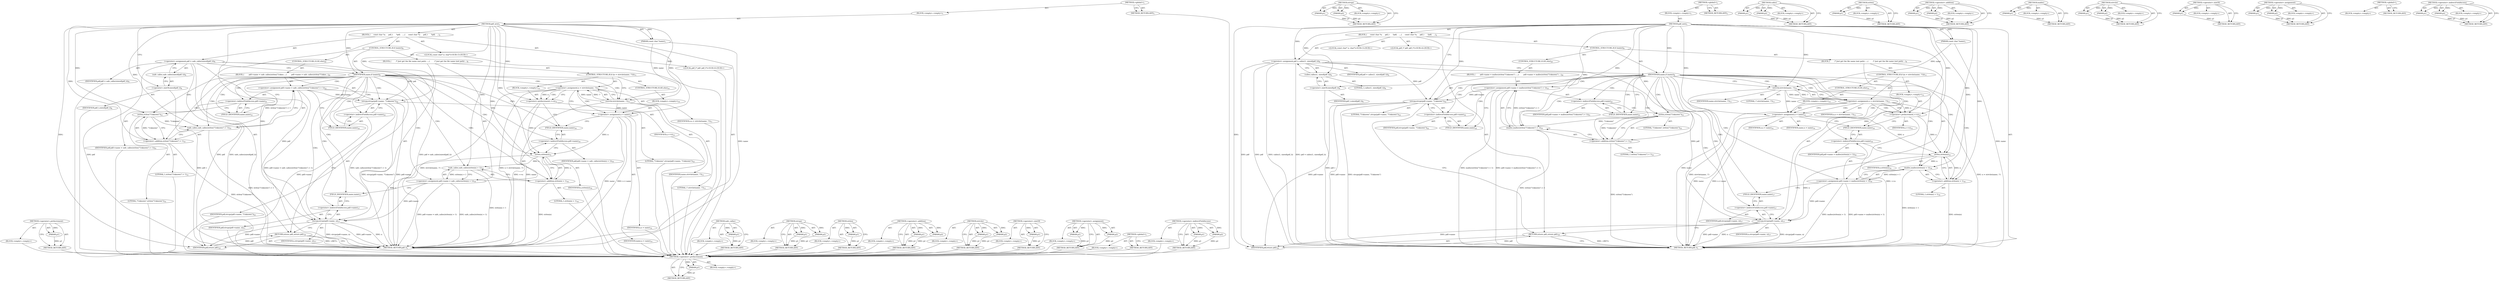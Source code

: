 digraph "&lt;operator&gt;.indirectFieldAccess" {
vulnerable_114 [label=<(METHOD,&lt;operator&gt;.preIncrement)>];
vulnerable_115 [label=<(PARAM,p1)>];
vulnerable_116 [label=<(BLOCK,&lt;empty&gt;,&lt;empty&gt;)>];
vulnerable_117 [label=<(METHOD_RETURN,ANY)>];
vulnerable_136 [label=<(METHOD,strcpy)>];
vulnerable_137 [label=<(PARAM,p1)>];
vulnerable_138 [label=<(PARAM,p2)>];
vulnerable_139 [label=<(BLOCK,&lt;empty&gt;,&lt;empty&gt;)>];
vulnerable_140 [label=<(METHOD_RETURN,ANY)>];
vulnerable_6 [label=<(METHOD,&lt;global&gt;)<SUB>1</SUB>>];
vulnerable_7 [label=<(BLOCK,&lt;empty&gt;,&lt;empty&gt;)<SUB>1</SUB>>];
vulnerable_8 [label=<(METHOD,pdf_new)<SUB>1</SUB>>];
vulnerable_9 [label=<(PARAM,const char *name)<SUB>1</SUB>>];
vulnerable_10 [label=<(BLOCK,{
     const char *n;
     pdf_t      *pdf;
   ...,{
     const char *n;
     pdf_t      *pdf;
   ...)<SUB>2</SUB>>];
vulnerable_11 [label="<(LOCAL,const char* n: char*)<SUB>3</SUB>>"];
vulnerable_12 [label="<(LOCAL,pdf_t* pdf: pdf_t*)<SUB>4</SUB>>"];
vulnerable_13 [label=<(&lt;operator&gt;.assignment,pdf = calloc(1, sizeof(pdf_t)))<SUB>6</SUB>>];
vulnerable_14 [label=<(IDENTIFIER,pdf,pdf = calloc(1, sizeof(pdf_t)))<SUB>6</SUB>>];
vulnerable_15 [label=<(calloc,calloc(1, sizeof(pdf_t)))<SUB>6</SUB>>];
vulnerable_16 [label=<(LITERAL,1,calloc(1, sizeof(pdf_t)))<SUB>6</SUB>>];
vulnerable_17 [label=<(&lt;operator&gt;.sizeOf,sizeof(pdf_t))<SUB>6</SUB>>];
vulnerable_18 [label=<(IDENTIFIER,pdf_t,sizeof(pdf_t))<SUB>6</SUB>>];
vulnerable_19 [label=<(CONTROL_STRUCTURE,IF,if (name))<SUB>8</SUB>>];
vulnerable_20 [label=<(IDENTIFIER,name,if (name))<SUB>8</SUB>>];
vulnerable_21 [label=<(BLOCK,{
        /* Just get the file name (not path) ...,{
        /* Just get the file name (not path) ...)<SUB>9</SUB>>];
vulnerable_22 [label=<(CONTROL_STRUCTURE,IF,if ((n = strrchr(name, '/'))))<SUB>11</SUB>>];
vulnerable_23 [label=<(&lt;operator&gt;.assignment,n = strrchr(name, '/'))<SUB>11</SUB>>];
vulnerable_24 [label=<(IDENTIFIER,n,n = strrchr(name, '/'))<SUB>11</SUB>>];
vulnerable_25 [label=<(strrchr,strrchr(name, '/'))<SUB>11</SUB>>];
vulnerable_26 [label=<(IDENTIFIER,name,strrchr(name, '/'))<SUB>11</SUB>>];
vulnerable_27 [label=<(LITERAL,'/',strrchr(name, '/'))<SUB>11</SUB>>];
vulnerable_28 [label=<(BLOCK,&lt;empty&gt;,&lt;empty&gt;)<SUB>12</SUB>>];
vulnerable_29 [label=<(&lt;operator&gt;.preIncrement,++n)<SUB>12</SUB>>];
vulnerable_30 [label=<(IDENTIFIER,n,++n)<SUB>12</SUB>>];
vulnerable_31 [label=<(CONTROL_STRUCTURE,ELSE,else)<SUB>14</SUB>>];
vulnerable_32 [label=<(BLOCK,&lt;empty&gt;,&lt;empty&gt;)<SUB>14</SUB>>];
vulnerable_33 [label=<(&lt;operator&gt;.assignment,n = name)<SUB>14</SUB>>];
vulnerable_34 [label=<(IDENTIFIER,n,n = name)<SUB>14</SUB>>];
vulnerable_35 [label=<(IDENTIFIER,name,n = name)<SUB>14</SUB>>];
vulnerable_36 [label=<(&lt;operator&gt;.assignment,pdf-&gt;name = malloc(strlen(n) + 1))<SUB>16</SUB>>];
vulnerable_37 [label=<(&lt;operator&gt;.indirectFieldAccess,pdf-&gt;name)<SUB>16</SUB>>];
vulnerable_38 [label=<(IDENTIFIER,pdf,pdf-&gt;name = malloc(strlen(n) + 1))<SUB>16</SUB>>];
vulnerable_39 [label=<(FIELD_IDENTIFIER,name,name)<SUB>16</SUB>>];
vulnerable_40 [label=<(malloc,malloc(strlen(n) + 1))<SUB>16</SUB>>];
vulnerable_41 [label=<(&lt;operator&gt;.addition,strlen(n) + 1)<SUB>16</SUB>>];
vulnerable_42 [label=<(strlen,strlen(n))<SUB>16</SUB>>];
vulnerable_43 [label=<(IDENTIFIER,n,strlen(n))<SUB>16</SUB>>];
vulnerable_44 [label=<(LITERAL,1,strlen(n) + 1)<SUB>16</SUB>>];
vulnerable_45 [label=<(strcpy,strcpy(pdf-&gt;name, n))<SUB>17</SUB>>];
vulnerable_46 [label=<(&lt;operator&gt;.indirectFieldAccess,pdf-&gt;name)<SUB>17</SUB>>];
vulnerable_47 [label=<(IDENTIFIER,pdf,strcpy(pdf-&gt;name, n))<SUB>17</SUB>>];
vulnerable_48 [label=<(FIELD_IDENTIFIER,name,name)<SUB>17</SUB>>];
vulnerable_49 [label=<(IDENTIFIER,n,strcpy(pdf-&gt;name, n))<SUB>17</SUB>>];
vulnerable_50 [label=<(CONTROL_STRUCTURE,ELSE,else)<SUB>20</SUB>>];
vulnerable_51 [label=<(BLOCK,{
        pdf-&gt;name = malloc(strlen(&quot;Unknown&quot;) ...,{
        pdf-&gt;name = malloc(strlen(&quot;Unknown&quot;) ...)<SUB>20</SUB>>];
vulnerable_52 [label=<(&lt;operator&gt;.assignment,pdf-&gt;name = malloc(strlen(&quot;Unknown&quot;) + 1))<SUB>21</SUB>>];
vulnerable_53 [label=<(&lt;operator&gt;.indirectFieldAccess,pdf-&gt;name)<SUB>21</SUB>>];
vulnerable_54 [label=<(IDENTIFIER,pdf,pdf-&gt;name = malloc(strlen(&quot;Unknown&quot;) + 1))<SUB>21</SUB>>];
vulnerable_55 [label=<(FIELD_IDENTIFIER,name,name)<SUB>21</SUB>>];
vulnerable_56 [label=<(malloc,malloc(strlen(&quot;Unknown&quot;) + 1))<SUB>21</SUB>>];
vulnerable_57 [label=<(&lt;operator&gt;.addition,strlen(&quot;Unknown&quot;) + 1)<SUB>21</SUB>>];
vulnerable_58 [label=<(strlen,strlen(&quot;Unknown&quot;))<SUB>21</SUB>>];
vulnerable_59 [label=<(LITERAL,&quot;Unknown&quot;,strlen(&quot;Unknown&quot;))<SUB>21</SUB>>];
vulnerable_60 [label=<(LITERAL,1,strlen(&quot;Unknown&quot;) + 1)<SUB>21</SUB>>];
vulnerable_61 [label=<(strcpy,strcpy(pdf-&gt;name, &quot;Unknown&quot;))<SUB>22</SUB>>];
vulnerable_62 [label=<(&lt;operator&gt;.indirectFieldAccess,pdf-&gt;name)<SUB>22</SUB>>];
vulnerable_63 [label=<(IDENTIFIER,pdf,strcpy(pdf-&gt;name, &quot;Unknown&quot;))<SUB>22</SUB>>];
vulnerable_64 [label=<(FIELD_IDENTIFIER,name,name)<SUB>22</SUB>>];
vulnerable_65 [label=<(LITERAL,&quot;Unknown&quot;,strcpy(pdf-&gt;name, &quot;Unknown&quot;))<SUB>22</SUB>>];
vulnerable_66 [label=<(RETURN,return pdf;,return pdf;)<SUB>25</SUB>>];
vulnerable_67 [label=<(IDENTIFIER,pdf,return pdf;)<SUB>25</SUB>>];
vulnerable_68 [label=<(METHOD_RETURN,pdf_t)<SUB>1</SUB>>];
vulnerable_70 [label=<(METHOD_RETURN,ANY)<SUB>1</SUB>>];
vulnerable_100 [label=<(METHOD,calloc)>];
vulnerable_101 [label=<(PARAM,p1)>];
vulnerable_102 [label=<(PARAM,p2)>];
vulnerable_103 [label=<(BLOCK,&lt;empty&gt;,&lt;empty&gt;)>];
vulnerable_104 [label=<(METHOD_RETURN,ANY)>];
vulnerable_132 [label=<(METHOD,strlen)>];
vulnerable_133 [label=<(PARAM,p1)>];
vulnerable_134 [label=<(BLOCK,&lt;empty&gt;,&lt;empty&gt;)>];
vulnerable_135 [label=<(METHOD_RETURN,ANY)>];
vulnerable_127 [label=<(METHOD,&lt;operator&gt;.addition)>];
vulnerable_128 [label=<(PARAM,p1)>];
vulnerable_129 [label=<(PARAM,p2)>];
vulnerable_130 [label=<(BLOCK,&lt;empty&gt;,&lt;empty&gt;)>];
vulnerable_131 [label=<(METHOD_RETURN,ANY)>];
vulnerable_123 [label=<(METHOD,malloc)>];
vulnerable_124 [label=<(PARAM,p1)>];
vulnerable_125 [label=<(BLOCK,&lt;empty&gt;,&lt;empty&gt;)>];
vulnerable_126 [label=<(METHOD_RETURN,ANY)>];
vulnerable_109 [label=<(METHOD,strrchr)>];
vulnerable_110 [label=<(PARAM,p1)>];
vulnerable_111 [label=<(PARAM,p2)>];
vulnerable_112 [label=<(BLOCK,&lt;empty&gt;,&lt;empty&gt;)>];
vulnerable_113 [label=<(METHOD_RETURN,ANY)>];
vulnerable_105 [label=<(METHOD,&lt;operator&gt;.sizeOf)>];
vulnerable_106 [label=<(PARAM,p1)>];
vulnerable_107 [label=<(BLOCK,&lt;empty&gt;,&lt;empty&gt;)>];
vulnerable_108 [label=<(METHOD_RETURN,ANY)>];
vulnerable_95 [label=<(METHOD,&lt;operator&gt;.assignment)>];
vulnerable_96 [label=<(PARAM,p1)>];
vulnerable_97 [label=<(PARAM,p2)>];
vulnerable_98 [label=<(BLOCK,&lt;empty&gt;,&lt;empty&gt;)>];
vulnerable_99 [label=<(METHOD_RETURN,ANY)>];
vulnerable_89 [label=<(METHOD,&lt;global&gt;)<SUB>1</SUB>>];
vulnerable_90 [label=<(BLOCK,&lt;empty&gt;,&lt;empty&gt;)>];
vulnerable_91 [label=<(METHOD_RETURN,ANY)>];
vulnerable_118 [label=<(METHOD,&lt;operator&gt;.indirectFieldAccess)>];
vulnerable_119 [label=<(PARAM,p1)>];
vulnerable_120 [label=<(PARAM,p2)>];
vulnerable_121 [label=<(BLOCK,&lt;empty&gt;,&lt;empty&gt;)>];
vulnerable_122 [label=<(METHOD_RETURN,ANY)>];
fixed_112 [label=<(METHOD,&lt;operator&gt;.preIncrement)>];
fixed_113 [label=<(PARAM,p1)>];
fixed_114 [label=<(BLOCK,&lt;empty&gt;,&lt;empty&gt;)>];
fixed_115 [label=<(METHOD_RETURN,ANY)>];
fixed_6 [label=<(METHOD,&lt;global&gt;)<SUB>1</SUB>>];
fixed_7 [label=<(BLOCK,&lt;empty&gt;,&lt;empty&gt;)<SUB>1</SUB>>];
fixed_8 [label=<(METHOD,pdf_new)<SUB>1</SUB>>];
fixed_9 [label=<(PARAM,const char *name)<SUB>1</SUB>>];
fixed_10 [label=<(BLOCK,{
     const char *n;
     pdf_t      *pdf;
   ...,{
     const char *n;
     pdf_t      *pdf;
   ...)<SUB>2</SUB>>];
fixed_11 [label="<(LOCAL,const char* n: char*)<SUB>3</SUB>>"];
fixed_12 [label="<(LOCAL,pdf_t* pdf: pdf_t*)<SUB>4</SUB>>"];
fixed_13 [label=<(&lt;operator&gt;.assignment,pdf = safe_calloc(sizeof(pdf_t)))<SUB>6</SUB>>];
fixed_14 [label=<(IDENTIFIER,pdf,pdf = safe_calloc(sizeof(pdf_t)))<SUB>6</SUB>>];
fixed_15 [label=<(safe_calloc,safe_calloc(sizeof(pdf_t)))<SUB>6</SUB>>];
fixed_16 [label=<(&lt;operator&gt;.sizeOf,sizeof(pdf_t))<SUB>6</SUB>>];
fixed_17 [label=<(IDENTIFIER,pdf_t,sizeof(pdf_t))<SUB>6</SUB>>];
fixed_18 [label=<(CONTROL_STRUCTURE,IF,if (name))<SUB>8</SUB>>];
fixed_19 [label=<(IDENTIFIER,name,if (name))<SUB>8</SUB>>];
fixed_20 [label=<(BLOCK,{
        /* Just get the file name (not path) ...,{
        /* Just get the file name (not path) ...)<SUB>9</SUB>>];
fixed_21 [label=<(CONTROL_STRUCTURE,IF,if ((n = strrchr(name, '/'))))<SUB>11</SUB>>];
fixed_22 [label=<(&lt;operator&gt;.assignment,n = strrchr(name, '/'))<SUB>11</SUB>>];
fixed_23 [label=<(IDENTIFIER,n,n = strrchr(name, '/'))<SUB>11</SUB>>];
fixed_24 [label=<(strrchr,strrchr(name, '/'))<SUB>11</SUB>>];
fixed_25 [label=<(IDENTIFIER,name,strrchr(name, '/'))<SUB>11</SUB>>];
fixed_26 [label=<(LITERAL,'/',strrchr(name, '/'))<SUB>11</SUB>>];
fixed_27 [label=<(BLOCK,&lt;empty&gt;,&lt;empty&gt;)<SUB>12</SUB>>];
fixed_28 [label=<(&lt;operator&gt;.preIncrement,++n)<SUB>12</SUB>>];
fixed_29 [label=<(IDENTIFIER,n,++n)<SUB>12</SUB>>];
fixed_30 [label=<(CONTROL_STRUCTURE,ELSE,else)<SUB>14</SUB>>];
fixed_31 [label=<(BLOCK,&lt;empty&gt;,&lt;empty&gt;)<SUB>14</SUB>>];
fixed_32 [label=<(&lt;operator&gt;.assignment,n = name)<SUB>14</SUB>>];
fixed_33 [label=<(IDENTIFIER,n,n = name)<SUB>14</SUB>>];
fixed_34 [label=<(IDENTIFIER,name,n = name)<SUB>14</SUB>>];
fixed_35 [label=<(&lt;operator&gt;.assignment,pdf-&gt;name = safe_calloc(strlen(n) + 1))<SUB>16</SUB>>];
fixed_36 [label=<(&lt;operator&gt;.indirectFieldAccess,pdf-&gt;name)<SUB>16</SUB>>];
fixed_37 [label=<(IDENTIFIER,pdf,pdf-&gt;name = safe_calloc(strlen(n) + 1))<SUB>16</SUB>>];
fixed_38 [label=<(FIELD_IDENTIFIER,name,name)<SUB>16</SUB>>];
fixed_39 [label=<(safe_calloc,safe_calloc(strlen(n) + 1))<SUB>16</SUB>>];
fixed_40 [label=<(&lt;operator&gt;.addition,strlen(n) + 1)<SUB>16</SUB>>];
fixed_41 [label=<(strlen,strlen(n))<SUB>16</SUB>>];
fixed_42 [label=<(IDENTIFIER,n,strlen(n))<SUB>16</SUB>>];
fixed_43 [label=<(LITERAL,1,strlen(n) + 1)<SUB>16</SUB>>];
fixed_44 [label=<(strcpy,strcpy(pdf-&gt;name, n))<SUB>17</SUB>>];
fixed_45 [label=<(&lt;operator&gt;.indirectFieldAccess,pdf-&gt;name)<SUB>17</SUB>>];
fixed_46 [label=<(IDENTIFIER,pdf,strcpy(pdf-&gt;name, n))<SUB>17</SUB>>];
fixed_47 [label=<(FIELD_IDENTIFIER,name,name)<SUB>17</SUB>>];
fixed_48 [label=<(IDENTIFIER,n,strcpy(pdf-&gt;name, n))<SUB>17</SUB>>];
fixed_49 [label=<(CONTROL_STRUCTURE,ELSE,else)<SUB>20</SUB>>];
fixed_50 [label=<(BLOCK,{
        pdf-&gt;name = safe_calloc(strlen(&quot;Unkno...,{
        pdf-&gt;name = safe_calloc(strlen(&quot;Unkno...)<SUB>20</SUB>>];
fixed_51 [label=<(&lt;operator&gt;.assignment,pdf-&gt;name = safe_calloc(strlen(&quot;Unknown&quot;) + 1))<SUB>21</SUB>>];
fixed_52 [label=<(&lt;operator&gt;.indirectFieldAccess,pdf-&gt;name)<SUB>21</SUB>>];
fixed_53 [label=<(IDENTIFIER,pdf,pdf-&gt;name = safe_calloc(strlen(&quot;Unknown&quot;) + 1))<SUB>21</SUB>>];
fixed_54 [label=<(FIELD_IDENTIFIER,name,name)<SUB>21</SUB>>];
fixed_55 [label=<(safe_calloc,safe_calloc(strlen(&quot;Unknown&quot;) + 1))<SUB>21</SUB>>];
fixed_56 [label=<(&lt;operator&gt;.addition,strlen(&quot;Unknown&quot;) + 1)<SUB>21</SUB>>];
fixed_57 [label=<(strlen,strlen(&quot;Unknown&quot;))<SUB>21</SUB>>];
fixed_58 [label=<(LITERAL,&quot;Unknown&quot;,strlen(&quot;Unknown&quot;))<SUB>21</SUB>>];
fixed_59 [label=<(LITERAL,1,strlen(&quot;Unknown&quot;) + 1)<SUB>21</SUB>>];
fixed_60 [label=<(strcpy,strcpy(pdf-&gt;name, &quot;Unknown&quot;))<SUB>22</SUB>>];
fixed_61 [label=<(&lt;operator&gt;.indirectFieldAccess,pdf-&gt;name)<SUB>22</SUB>>];
fixed_62 [label=<(IDENTIFIER,pdf,strcpy(pdf-&gt;name, &quot;Unknown&quot;))<SUB>22</SUB>>];
fixed_63 [label=<(FIELD_IDENTIFIER,name,name)<SUB>22</SUB>>];
fixed_64 [label=<(LITERAL,&quot;Unknown&quot;,strcpy(pdf-&gt;name, &quot;Unknown&quot;))<SUB>22</SUB>>];
fixed_65 [label=<(RETURN,return pdf;,return pdf;)<SUB>25</SUB>>];
fixed_66 [label=<(IDENTIFIER,pdf,return pdf;)<SUB>25</SUB>>];
fixed_67 [label=<(METHOD_RETURN,pdf_t)<SUB>1</SUB>>];
fixed_69 [label=<(METHOD_RETURN,ANY)<SUB>1</SUB>>];
fixed_99 [label=<(METHOD,safe_calloc)>];
fixed_100 [label=<(PARAM,p1)>];
fixed_101 [label=<(BLOCK,&lt;empty&gt;,&lt;empty&gt;)>];
fixed_102 [label=<(METHOD_RETURN,ANY)>];
fixed_130 [label=<(METHOD,strcpy)>];
fixed_131 [label=<(PARAM,p1)>];
fixed_132 [label=<(PARAM,p2)>];
fixed_133 [label=<(BLOCK,&lt;empty&gt;,&lt;empty&gt;)>];
fixed_134 [label=<(METHOD_RETURN,ANY)>];
fixed_126 [label=<(METHOD,strlen)>];
fixed_127 [label=<(PARAM,p1)>];
fixed_128 [label=<(BLOCK,&lt;empty&gt;,&lt;empty&gt;)>];
fixed_129 [label=<(METHOD_RETURN,ANY)>];
fixed_121 [label=<(METHOD,&lt;operator&gt;.addition)>];
fixed_122 [label=<(PARAM,p1)>];
fixed_123 [label=<(PARAM,p2)>];
fixed_124 [label=<(BLOCK,&lt;empty&gt;,&lt;empty&gt;)>];
fixed_125 [label=<(METHOD_RETURN,ANY)>];
fixed_107 [label=<(METHOD,strrchr)>];
fixed_108 [label=<(PARAM,p1)>];
fixed_109 [label=<(PARAM,p2)>];
fixed_110 [label=<(BLOCK,&lt;empty&gt;,&lt;empty&gt;)>];
fixed_111 [label=<(METHOD_RETURN,ANY)>];
fixed_103 [label=<(METHOD,&lt;operator&gt;.sizeOf)>];
fixed_104 [label=<(PARAM,p1)>];
fixed_105 [label=<(BLOCK,&lt;empty&gt;,&lt;empty&gt;)>];
fixed_106 [label=<(METHOD_RETURN,ANY)>];
fixed_94 [label=<(METHOD,&lt;operator&gt;.assignment)>];
fixed_95 [label=<(PARAM,p1)>];
fixed_96 [label=<(PARAM,p2)>];
fixed_97 [label=<(BLOCK,&lt;empty&gt;,&lt;empty&gt;)>];
fixed_98 [label=<(METHOD_RETURN,ANY)>];
fixed_88 [label=<(METHOD,&lt;global&gt;)<SUB>1</SUB>>];
fixed_89 [label=<(BLOCK,&lt;empty&gt;,&lt;empty&gt;)>];
fixed_90 [label=<(METHOD_RETURN,ANY)>];
fixed_116 [label=<(METHOD,&lt;operator&gt;.indirectFieldAccess)>];
fixed_117 [label=<(PARAM,p1)>];
fixed_118 [label=<(PARAM,p2)>];
fixed_119 [label=<(BLOCK,&lt;empty&gt;,&lt;empty&gt;)>];
fixed_120 [label=<(METHOD_RETURN,ANY)>];
vulnerable_114 -> vulnerable_115  [key=0, label="AST: "];
vulnerable_114 -> vulnerable_115  [key=1, label="DDG: "];
vulnerable_114 -> vulnerable_116  [key=0, label="AST: "];
vulnerable_114 -> vulnerable_117  [key=0, label="AST: "];
vulnerable_114 -> vulnerable_117  [key=1, label="CFG: "];
vulnerable_115 -> vulnerable_117  [key=0, label="DDG: p1"];
vulnerable_136 -> vulnerable_137  [key=0, label="AST: "];
vulnerable_136 -> vulnerable_137  [key=1, label="DDG: "];
vulnerable_136 -> vulnerable_139  [key=0, label="AST: "];
vulnerable_136 -> vulnerable_138  [key=0, label="AST: "];
vulnerable_136 -> vulnerable_138  [key=1, label="DDG: "];
vulnerable_136 -> vulnerable_140  [key=0, label="AST: "];
vulnerable_136 -> vulnerable_140  [key=1, label="CFG: "];
vulnerable_137 -> vulnerable_140  [key=0, label="DDG: p1"];
vulnerable_138 -> vulnerable_140  [key=0, label="DDG: p2"];
vulnerable_6 -> vulnerable_7  [key=0, label="AST: "];
vulnerable_6 -> vulnerable_70  [key=0, label="AST: "];
vulnerable_6 -> vulnerable_70  [key=1, label="CFG: "];
vulnerable_7 -> vulnerable_8  [key=0, label="AST: "];
vulnerable_8 -> vulnerable_9  [key=0, label="AST: "];
vulnerable_8 -> vulnerable_9  [key=1, label="DDG: "];
vulnerable_8 -> vulnerable_10  [key=0, label="AST: "];
vulnerable_8 -> vulnerable_68  [key=0, label="AST: "];
vulnerable_8 -> vulnerable_17  [key=0, label="CFG: "];
vulnerable_8 -> vulnerable_13  [key=0, label="DDG: "];
vulnerable_8 -> vulnerable_20  [key=0, label="DDG: "];
vulnerable_8 -> vulnerable_67  [key=0, label="DDG: "];
vulnerable_8 -> vulnerable_15  [key=0, label="DDG: "];
vulnerable_8 -> vulnerable_45  [key=0, label="DDG: "];
vulnerable_8 -> vulnerable_40  [key=0, label="DDG: "];
vulnerable_8 -> vulnerable_61  [key=0, label="DDG: "];
vulnerable_8 -> vulnerable_25  [key=0, label="DDG: "];
vulnerable_8 -> vulnerable_29  [key=0, label="DDG: "];
vulnerable_8 -> vulnerable_33  [key=0, label="DDG: "];
vulnerable_8 -> vulnerable_41  [key=0, label="DDG: "];
vulnerable_8 -> vulnerable_56  [key=0, label="DDG: "];
vulnerable_8 -> vulnerable_42  [key=0, label="DDG: "];
vulnerable_8 -> vulnerable_57  [key=0, label="DDG: "];
vulnerable_8 -> vulnerable_58  [key=0, label="DDG: "];
vulnerable_9 -> vulnerable_68  [key=0, label="DDG: name"];
vulnerable_9 -> vulnerable_25  [key=0, label="DDG: name"];
vulnerable_10 -> vulnerable_11  [key=0, label="AST: "];
vulnerable_10 -> vulnerable_12  [key=0, label="AST: "];
vulnerable_10 -> vulnerable_13  [key=0, label="AST: "];
vulnerable_10 -> vulnerable_19  [key=0, label="AST: "];
vulnerable_10 -> vulnerable_66  [key=0, label="AST: "];
vulnerable_13 -> vulnerable_14  [key=0, label="AST: "];
vulnerable_13 -> vulnerable_15  [key=0, label="AST: "];
vulnerable_13 -> vulnerable_20  [key=0, label="CFG: "];
vulnerable_13 -> vulnerable_68  [key=0, label="DDG: pdf"];
vulnerable_13 -> vulnerable_68  [key=1, label="DDG: calloc(1, sizeof(pdf_t))"];
vulnerable_13 -> vulnerable_68  [key=2, label="DDG: pdf = calloc(1, sizeof(pdf_t))"];
vulnerable_13 -> vulnerable_67  [key=0, label="DDG: pdf"];
vulnerable_13 -> vulnerable_45  [key=0, label="DDG: pdf"];
vulnerable_13 -> vulnerable_61  [key=0, label="DDG: pdf"];
vulnerable_15 -> vulnerable_16  [key=0, label="AST: "];
vulnerable_15 -> vulnerable_17  [key=0, label="AST: "];
vulnerable_15 -> vulnerable_13  [key=0, label="CFG: "];
vulnerable_17 -> vulnerable_18  [key=0, label="AST: "];
vulnerable_17 -> vulnerable_15  [key=0, label="CFG: "];
vulnerable_17 -> vulnerable_68  [key=0, label="DDG: pdf_t"];
vulnerable_19 -> vulnerable_20  [key=0, label="AST: "];
vulnerable_19 -> vulnerable_21  [key=0, label="AST: "];
vulnerable_19 -> vulnerable_50  [key=0, label="AST: "];
vulnerable_20 -> vulnerable_25  [key=0, label="CFG: "];
vulnerable_20 -> vulnerable_25  [key=1, label="CDG: "];
vulnerable_20 -> vulnerable_55  [key=0, label="CFG: "];
vulnerable_20 -> vulnerable_55  [key=1, label="CDG: "];
vulnerable_20 -> vulnerable_48  [key=0, label="CDG: "];
vulnerable_20 -> vulnerable_58  [key=0, label="CDG: "];
vulnerable_20 -> vulnerable_61  [key=0, label="CDG: "];
vulnerable_20 -> vulnerable_64  [key=0, label="CDG: "];
vulnerable_20 -> vulnerable_42  [key=0, label="CDG: "];
vulnerable_20 -> vulnerable_23  [key=0, label="CDG: "];
vulnerable_20 -> vulnerable_57  [key=0, label="CDG: "];
vulnerable_20 -> vulnerable_36  [key=0, label="CDG: "];
vulnerable_20 -> vulnerable_52  [key=0, label="CDG: "];
vulnerable_20 -> vulnerable_37  [key=0, label="CDG: "];
vulnerable_20 -> vulnerable_46  [key=0, label="CDG: "];
vulnerable_20 -> vulnerable_53  [key=0, label="CDG: "];
vulnerable_20 -> vulnerable_56  [key=0, label="CDG: "];
vulnerable_20 -> vulnerable_41  [key=0, label="CDG: "];
vulnerable_20 -> vulnerable_45  [key=0, label="CDG: "];
vulnerable_20 -> vulnerable_40  [key=0, label="CDG: "];
vulnerable_20 -> vulnerable_62  [key=0, label="CDG: "];
vulnerable_20 -> vulnerable_39  [key=0, label="CDG: "];
vulnerable_21 -> vulnerable_22  [key=0, label="AST: "];
vulnerable_21 -> vulnerable_36  [key=0, label="AST: "];
vulnerable_21 -> vulnerable_45  [key=0, label="AST: "];
vulnerable_22 -> vulnerable_23  [key=0, label="AST: "];
vulnerable_22 -> vulnerable_28  [key=0, label="AST: "];
vulnerable_22 -> vulnerable_31  [key=0, label="AST: "];
vulnerable_23 -> vulnerable_24  [key=0, label="AST: "];
vulnerable_23 -> vulnerable_25  [key=0, label="AST: "];
vulnerable_23 -> vulnerable_29  [key=0, label="CFG: "];
vulnerable_23 -> vulnerable_29  [key=1, label="DDG: n"];
vulnerable_23 -> vulnerable_29  [key=2, label="CDG: "];
vulnerable_23 -> vulnerable_33  [key=0, label="CFG: "];
vulnerable_23 -> vulnerable_33  [key=1, label="CDG: "];
vulnerable_23 -> vulnerable_68  [key=0, label="DDG: strrchr(name, '/')"];
vulnerable_23 -> vulnerable_68  [key=1, label="DDG: n = strrchr(name, '/')"];
vulnerable_25 -> vulnerable_26  [key=0, label="AST: "];
vulnerable_25 -> vulnerable_27  [key=0, label="AST: "];
vulnerable_25 -> vulnerable_23  [key=0, label="CFG: "];
vulnerable_25 -> vulnerable_23  [key=1, label="DDG: name"];
vulnerable_25 -> vulnerable_23  [key=2, label="DDG: '/'"];
vulnerable_25 -> vulnerable_68  [key=0, label="DDG: name"];
vulnerable_25 -> vulnerable_33  [key=0, label="DDG: name"];
vulnerable_28 -> vulnerable_29  [key=0, label="AST: "];
vulnerable_29 -> vulnerable_30  [key=0, label="AST: "];
vulnerable_29 -> vulnerable_39  [key=0, label="CFG: "];
vulnerable_29 -> vulnerable_68  [key=0, label="DDG: ++n"];
vulnerable_29 -> vulnerable_42  [key=0, label="DDG: n"];
vulnerable_31 -> vulnerable_32  [key=0, label="AST: "];
vulnerable_32 -> vulnerable_33  [key=0, label="AST: "];
vulnerable_33 -> vulnerable_34  [key=0, label="AST: "];
vulnerable_33 -> vulnerable_35  [key=0, label="AST: "];
vulnerable_33 -> vulnerable_39  [key=0, label="CFG: "];
vulnerable_33 -> vulnerable_68  [key=0, label="DDG: name"];
vulnerable_33 -> vulnerable_68  [key=1, label="DDG: n = name"];
vulnerable_33 -> vulnerable_42  [key=0, label="DDG: n"];
vulnerable_36 -> vulnerable_37  [key=0, label="AST: "];
vulnerable_36 -> vulnerable_40  [key=0, label="AST: "];
vulnerable_36 -> vulnerable_48  [key=0, label="CFG: "];
vulnerable_36 -> vulnerable_68  [key=0, label="DDG: malloc(strlen(n) + 1)"];
vulnerable_36 -> vulnerable_68  [key=1, label="DDG: pdf-&gt;name = malloc(strlen(n) + 1)"];
vulnerable_36 -> vulnerable_45  [key=0, label="DDG: pdf-&gt;name"];
vulnerable_37 -> vulnerable_38  [key=0, label="AST: "];
vulnerable_37 -> vulnerable_39  [key=0, label="AST: "];
vulnerable_37 -> vulnerable_42  [key=0, label="CFG: "];
vulnerable_39 -> vulnerable_37  [key=0, label="CFG: "];
vulnerable_40 -> vulnerable_41  [key=0, label="AST: "];
vulnerable_40 -> vulnerable_36  [key=0, label="CFG: "];
vulnerable_40 -> vulnerable_36  [key=1, label="DDG: strlen(n) + 1"];
vulnerable_40 -> vulnerable_68  [key=0, label="DDG: strlen(n) + 1"];
vulnerable_41 -> vulnerable_42  [key=0, label="AST: "];
vulnerable_41 -> vulnerable_44  [key=0, label="AST: "];
vulnerable_41 -> vulnerable_40  [key=0, label="CFG: "];
vulnerable_41 -> vulnerable_68  [key=0, label="DDG: strlen(n)"];
vulnerable_42 -> vulnerable_43  [key=0, label="AST: "];
vulnerable_42 -> vulnerable_41  [key=0, label="CFG: "];
vulnerable_42 -> vulnerable_41  [key=1, label="DDG: n"];
vulnerable_42 -> vulnerable_45  [key=0, label="DDG: n"];
vulnerable_42 -> vulnerable_40  [key=0, label="DDG: n"];
vulnerable_45 -> vulnerable_46  [key=0, label="AST: "];
vulnerable_45 -> vulnerable_49  [key=0, label="AST: "];
vulnerable_45 -> vulnerable_66  [key=0, label="CFG: "];
vulnerable_45 -> vulnerable_68  [key=0, label="DDG: pdf-&gt;name"];
vulnerable_45 -> vulnerable_68  [key=1, label="DDG: n"];
vulnerable_45 -> vulnerable_68  [key=2, label="DDG: strcpy(pdf-&gt;name, n)"];
vulnerable_45 -> vulnerable_67  [key=0, label="DDG: pdf-&gt;name"];
vulnerable_46 -> vulnerable_47  [key=0, label="AST: "];
vulnerable_46 -> vulnerable_48  [key=0, label="AST: "];
vulnerable_46 -> vulnerable_45  [key=0, label="CFG: "];
vulnerable_48 -> vulnerable_46  [key=0, label="CFG: "];
vulnerable_50 -> vulnerable_51  [key=0, label="AST: "];
vulnerable_51 -> vulnerable_52  [key=0, label="AST: "];
vulnerable_51 -> vulnerable_61  [key=0, label="AST: "];
vulnerable_52 -> vulnerable_53  [key=0, label="AST: "];
vulnerable_52 -> vulnerable_56  [key=0, label="AST: "];
vulnerable_52 -> vulnerable_64  [key=0, label="CFG: "];
vulnerable_52 -> vulnerable_68  [key=0, label="DDG: malloc(strlen(&quot;Unknown&quot;) + 1)"];
vulnerable_52 -> vulnerable_68  [key=1, label="DDG: pdf-&gt;name = malloc(strlen(&quot;Unknown&quot;) + 1)"];
vulnerable_52 -> vulnerable_61  [key=0, label="DDG: pdf-&gt;name"];
vulnerable_53 -> vulnerable_54  [key=0, label="AST: "];
vulnerable_53 -> vulnerable_55  [key=0, label="AST: "];
vulnerable_53 -> vulnerable_58  [key=0, label="CFG: "];
vulnerable_55 -> vulnerable_53  [key=0, label="CFG: "];
vulnerable_56 -> vulnerable_57  [key=0, label="AST: "];
vulnerable_56 -> vulnerable_52  [key=0, label="CFG: "];
vulnerable_56 -> vulnerable_52  [key=1, label="DDG: strlen(&quot;Unknown&quot;) + 1"];
vulnerable_56 -> vulnerable_68  [key=0, label="DDG: strlen(&quot;Unknown&quot;) + 1"];
vulnerable_57 -> vulnerable_58  [key=0, label="AST: "];
vulnerable_57 -> vulnerable_60  [key=0, label="AST: "];
vulnerable_57 -> vulnerable_56  [key=0, label="CFG: "];
vulnerable_57 -> vulnerable_68  [key=0, label="DDG: strlen(&quot;Unknown&quot;)"];
vulnerable_58 -> vulnerable_59  [key=0, label="AST: "];
vulnerable_58 -> vulnerable_57  [key=0, label="CFG: "];
vulnerable_58 -> vulnerable_57  [key=1, label="DDG: &quot;Unknown&quot;"];
vulnerable_58 -> vulnerable_56  [key=0, label="DDG: &quot;Unknown&quot;"];
vulnerable_61 -> vulnerable_62  [key=0, label="AST: "];
vulnerable_61 -> vulnerable_65  [key=0, label="AST: "];
vulnerable_61 -> vulnerable_66  [key=0, label="CFG: "];
vulnerable_61 -> vulnerable_68  [key=0, label="DDG: pdf-&gt;name"];
vulnerable_61 -> vulnerable_68  [key=1, label="DDG: strcpy(pdf-&gt;name, &quot;Unknown&quot;)"];
vulnerable_61 -> vulnerable_67  [key=0, label="DDG: pdf-&gt;name"];
vulnerable_62 -> vulnerable_63  [key=0, label="AST: "];
vulnerable_62 -> vulnerable_64  [key=0, label="AST: "];
vulnerable_62 -> vulnerable_61  [key=0, label="CFG: "];
vulnerable_64 -> vulnerable_62  [key=0, label="CFG: "];
vulnerable_66 -> vulnerable_67  [key=0, label="AST: "];
vulnerable_66 -> vulnerable_68  [key=0, label="CFG: "];
vulnerable_66 -> vulnerable_68  [key=1, label="DDG: &lt;RET&gt;"];
vulnerable_67 -> vulnerable_66  [key=0, label="DDG: pdf"];
vulnerable_100 -> vulnerable_101  [key=0, label="AST: "];
vulnerable_100 -> vulnerable_101  [key=1, label="DDG: "];
vulnerable_100 -> vulnerable_103  [key=0, label="AST: "];
vulnerable_100 -> vulnerable_102  [key=0, label="AST: "];
vulnerable_100 -> vulnerable_102  [key=1, label="DDG: "];
vulnerable_100 -> vulnerable_104  [key=0, label="AST: "];
vulnerable_100 -> vulnerable_104  [key=1, label="CFG: "];
vulnerable_101 -> vulnerable_104  [key=0, label="DDG: p1"];
vulnerable_102 -> vulnerable_104  [key=0, label="DDG: p2"];
vulnerable_132 -> vulnerable_133  [key=0, label="AST: "];
vulnerable_132 -> vulnerable_133  [key=1, label="DDG: "];
vulnerable_132 -> vulnerable_134  [key=0, label="AST: "];
vulnerable_132 -> vulnerable_135  [key=0, label="AST: "];
vulnerable_132 -> vulnerable_135  [key=1, label="CFG: "];
vulnerable_133 -> vulnerable_135  [key=0, label="DDG: p1"];
vulnerable_127 -> vulnerable_128  [key=0, label="AST: "];
vulnerable_127 -> vulnerable_128  [key=1, label="DDG: "];
vulnerable_127 -> vulnerable_130  [key=0, label="AST: "];
vulnerable_127 -> vulnerable_129  [key=0, label="AST: "];
vulnerable_127 -> vulnerable_129  [key=1, label="DDG: "];
vulnerable_127 -> vulnerable_131  [key=0, label="AST: "];
vulnerable_127 -> vulnerable_131  [key=1, label="CFG: "];
vulnerable_128 -> vulnerable_131  [key=0, label="DDG: p1"];
vulnerable_129 -> vulnerable_131  [key=0, label="DDG: p2"];
vulnerable_123 -> vulnerable_124  [key=0, label="AST: "];
vulnerable_123 -> vulnerable_124  [key=1, label="DDG: "];
vulnerable_123 -> vulnerable_125  [key=0, label="AST: "];
vulnerable_123 -> vulnerable_126  [key=0, label="AST: "];
vulnerable_123 -> vulnerable_126  [key=1, label="CFG: "];
vulnerable_124 -> vulnerable_126  [key=0, label="DDG: p1"];
vulnerable_109 -> vulnerable_110  [key=0, label="AST: "];
vulnerable_109 -> vulnerable_110  [key=1, label="DDG: "];
vulnerable_109 -> vulnerable_112  [key=0, label="AST: "];
vulnerable_109 -> vulnerable_111  [key=0, label="AST: "];
vulnerable_109 -> vulnerable_111  [key=1, label="DDG: "];
vulnerable_109 -> vulnerable_113  [key=0, label="AST: "];
vulnerable_109 -> vulnerable_113  [key=1, label="CFG: "];
vulnerable_110 -> vulnerable_113  [key=0, label="DDG: p1"];
vulnerable_111 -> vulnerable_113  [key=0, label="DDG: p2"];
vulnerable_105 -> vulnerable_106  [key=0, label="AST: "];
vulnerable_105 -> vulnerable_106  [key=1, label="DDG: "];
vulnerable_105 -> vulnerable_107  [key=0, label="AST: "];
vulnerable_105 -> vulnerable_108  [key=0, label="AST: "];
vulnerable_105 -> vulnerable_108  [key=1, label="CFG: "];
vulnerable_106 -> vulnerable_108  [key=0, label="DDG: p1"];
vulnerable_95 -> vulnerable_96  [key=0, label="AST: "];
vulnerable_95 -> vulnerable_96  [key=1, label="DDG: "];
vulnerable_95 -> vulnerable_98  [key=0, label="AST: "];
vulnerable_95 -> vulnerable_97  [key=0, label="AST: "];
vulnerable_95 -> vulnerable_97  [key=1, label="DDG: "];
vulnerable_95 -> vulnerable_99  [key=0, label="AST: "];
vulnerable_95 -> vulnerable_99  [key=1, label="CFG: "];
vulnerable_96 -> vulnerable_99  [key=0, label="DDG: p1"];
vulnerable_97 -> vulnerable_99  [key=0, label="DDG: p2"];
vulnerable_89 -> vulnerable_90  [key=0, label="AST: "];
vulnerable_89 -> vulnerable_91  [key=0, label="AST: "];
vulnerable_89 -> vulnerable_91  [key=1, label="CFG: "];
vulnerable_118 -> vulnerable_119  [key=0, label="AST: "];
vulnerable_118 -> vulnerable_119  [key=1, label="DDG: "];
vulnerable_118 -> vulnerable_121  [key=0, label="AST: "];
vulnerable_118 -> vulnerable_120  [key=0, label="AST: "];
vulnerable_118 -> vulnerable_120  [key=1, label="DDG: "];
vulnerable_118 -> vulnerable_122  [key=0, label="AST: "];
vulnerable_118 -> vulnerable_122  [key=1, label="CFG: "];
vulnerable_119 -> vulnerable_122  [key=0, label="DDG: p1"];
vulnerable_120 -> vulnerable_122  [key=0, label="DDG: p2"];
fixed_112 -> fixed_113  [key=0, label="AST: "];
fixed_112 -> fixed_113  [key=1, label="DDG: "];
fixed_112 -> fixed_114  [key=0, label="AST: "];
fixed_112 -> fixed_115  [key=0, label="AST: "];
fixed_112 -> fixed_115  [key=1, label="CFG: "];
fixed_113 -> fixed_115  [key=0, label="DDG: p1"];
fixed_114 -> vulnerable_114  [key=0];
fixed_115 -> vulnerable_114  [key=0];
fixed_6 -> fixed_7  [key=0, label="AST: "];
fixed_6 -> fixed_69  [key=0, label="AST: "];
fixed_6 -> fixed_69  [key=1, label="CFG: "];
fixed_7 -> fixed_8  [key=0, label="AST: "];
fixed_8 -> fixed_9  [key=0, label="AST: "];
fixed_8 -> fixed_9  [key=1, label="DDG: "];
fixed_8 -> fixed_10  [key=0, label="AST: "];
fixed_8 -> fixed_67  [key=0, label="AST: "];
fixed_8 -> fixed_16  [key=0, label="CFG: "];
fixed_8 -> fixed_19  [key=0, label="DDG: "];
fixed_8 -> fixed_66  [key=0, label="DDG: "];
fixed_8 -> fixed_44  [key=0, label="DDG: "];
fixed_8 -> fixed_39  [key=0, label="DDG: "];
fixed_8 -> fixed_60  [key=0, label="DDG: "];
fixed_8 -> fixed_24  [key=0, label="DDG: "];
fixed_8 -> fixed_28  [key=0, label="DDG: "];
fixed_8 -> fixed_32  [key=0, label="DDG: "];
fixed_8 -> fixed_40  [key=0, label="DDG: "];
fixed_8 -> fixed_55  [key=0, label="DDG: "];
fixed_8 -> fixed_41  [key=0, label="DDG: "];
fixed_8 -> fixed_56  [key=0, label="DDG: "];
fixed_8 -> fixed_57  [key=0, label="DDG: "];
fixed_9 -> fixed_67  [key=0, label="DDG: name"];
fixed_9 -> fixed_24  [key=0, label="DDG: name"];
fixed_10 -> fixed_11  [key=0, label="AST: "];
fixed_10 -> fixed_12  [key=0, label="AST: "];
fixed_10 -> fixed_13  [key=0, label="AST: "];
fixed_10 -> fixed_18  [key=0, label="AST: "];
fixed_10 -> fixed_65  [key=0, label="AST: "];
fixed_11 -> vulnerable_114  [key=0];
fixed_12 -> vulnerable_114  [key=0];
fixed_13 -> fixed_14  [key=0, label="AST: "];
fixed_13 -> fixed_15  [key=0, label="AST: "];
fixed_13 -> fixed_19  [key=0, label="CFG: "];
fixed_13 -> fixed_67  [key=0, label="DDG: pdf"];
fixed_13 -> fixed_67  [key=1, label="DDG: safe_calloc(sizeof(pdf_t))"];
fixed_13 -> fixed_67  [key=2, label="DDG: pdf = safe_calloc(sizeof(pdf_t))"];
fixed_13 -> fixed_66  [key=0, label="DDG: pdf"];
fixed_13 -> fixed_44  [key=0, label="DDG: pdf"];
fixed_13 -> fixed_60  [key=0, label="DDG: pdf"];
fixed_14 -> vulnerable_114  [key=0];
fixed_15 -> fixed_16  [key=0, label="AST: "];
fixed_15 -> fixed_13  [key=0, label="CFG: "];
fixed_16 -> fixed_17  [key=0, label="AST: "];
fixed_16 -> fixed_15  [key=0, label="CFG: "];
fixed_16 -> fixed_67  [key=0, label="DDG: pdf_t"];
fixed_17 -> vulnerable_114  [key=0];
fixed_18 -> fixed_19  [key=0, label="AST: "];
fixed_18 -> fixed_20  [key=0, label="AST: "];
fixed_18 -> fixed_49  [key=0, label="AST: "];
fixed_19 -> fixed_24  [key=0, label="CFG: "];
fixed_19 -> fixed_24  [key=1, label="CDG: "];
fixed_19 -> fixed_54  [key=0, label="CFG: "];
fixed_19 -> fixed_54  [key=1, label="CDG: "];
fixed_19 -> fixed_47  [key=0, label="CDG: "];
fixed_19 -> fixed_60  [key=0, label="CDG: "];
fixed_19 -> fixed_61  [key=0, label="CDG: "];
fixed_19 -> fixed_51  [key=0, label="CDG: "];
fixed_19 -> fixed_57  [key=0, label="CDG: "];
fixed_19 -> fixed_36  [key=0, label="CDG: "];
fixed_19 -> fixed_52  [key=0, label="CDG: "];
fixed_19 -> fixed_38  [key=0, label="CDG: "];
fixed_19 -> fixed_56  [key=0, label="CDG: "];
fixed_19 -> fixed_22  [key=0, label="CDG: "];
fixed_19 -> fixed_41  [key=0, label="CDG: "];
fixed_19 -> fixed_45  [key=0, label="CDG: "];
fixed_19 -> fixed_63  [key=0, label="CDG: "];
fixed_19 -> fixed_40  [key=0, label="CDG: "];
fixed_19 -> fixed_44  [key=0, label="CDG: "];
fixed_19 -> fixed_35  [key=0, label="CDG: "];
fixed_19 -> fixed_55  [key=0, label="CDG: "];
fixed_19 -> fixed_39  [key=0, label="CDG: "];
fixed_20 -> fixed_21  [key=0, label="AST: "];
fixed_20 -> fixed_35  [key=0, label="AST: "];
fixed_20 -> fixed_44  [key=0, label="AST: "];
fixed_21 -> fixed_22  [key=0, label="AST: "];
fixed_21 -> fixed_27  [key=0, label="AST: "];
fixed_21 -> fixed_30  [key=0, label="AST: "];
fixed_22 -> fixed_23  [key=0, label="AST: "];
fixed_22 -> fixed_24  [key=0, label="AST: "];
fixed_22 -> fixed_28  [key=0, label="CFG: "];
fixed_22 -> fixed_28  [key=1, label="DDG: n"];
fixed_22 -> fixed_28  [key=2, label="CDG: "];
fixed_22 -> fixed_32  [key=0, label="CFG: "];
fixed_22 -> fixed_32  [key=1, label="CDG: "];
fixed_22 -> fixed_67  [key=0, label="DDG: strrchr(name, '/')"];
fixed_22 -> fixed_67  [key=1, label="DDG: n = strrchr(name, '/')"];
fixed_23 -> vulnerable_114  [key=0];
fixed_24 -> fixed_25  [key=0, label="AST: "];
fixed_24 -> fixed_26  [key=0, label="AST: "];
fixed_24 -> fixed_22  [key=0, label="CFG: "];
fixed_24 -> fixed_22  [key=1, label="DDG: name"];
fixed_24 -> fixed_22  [key=2, label="DDG: '/'"];
fixed_24 -> fixed_67  [key=0, label="DDG: name"];
fixed_24 -> fixed_32  [key=0, label="DDG: name"];
fixed_25 -> vulnerable_114  [key=0];
fixed_26 -> vulnerable_114  [key=0];
fixed_27 -> fixed_28  [key=0, label="AST: "];
fixed_28 -> fixed_29  [key=0, label="AST: "];
fixed_28 -> fixed_38  [key=0, label="CFG: "];
fixed_28 -> fixed_67  [key=0, label="DDG: ++n"];
fixed_28 -> fixed_41  [key=0, label="DDG: n"];
fixed_29 -> vulnerable_114  [key=0];
fixed_30 -> fixed_31  [key=0, label="AST: "];
fixed_31 -> fixed_32  [key=0, label="AST: "];
fixed_32 -> fixed_33  [key=0, label="AST: "];
fixed_32 -> fixed_34  [key=0, label="AST: "];
fixed_32 -> fixed_38  [key=0, label="CFG: "];
fixed_32 -> fixed_67  [key=0, label="DDG: name"];
fixed_32 -> fixed_67  [key=1, label="DDG: n = name"];
fixed_32 -> fixed_41  [key=0, label="DDG: n"];
fixed_33 -> vulnerable_114  [key=0];
fixed_34 -> vulnerable_114  [key=0];
fixed_35 -> fixed_36  [key=0, label="AST: "];
fixed_35 -> fixed_39  [key=0, label="AST: "];
fixed_35 -> fixed_47  [key=0, label="CFG: "];
fixed_35 -> fixed_67  [key=0, label="DDG: safe_calloc(strlen(n) + 1)"];
fixed_35 -> fixed_67  [key=1, label="DDG: pdf-&gt;name = safe_calloc(strlen(n) + 1)"];
fixed_35 -> fixed_44  [key=0, label="DDG: pdf-&gt;name"];
fixed_36 -> fixed_37  [key=0, label="AST: "];
fixed_36 -> fixed_38  [key=0, label="AST: "];
fixed_36 -> fixed_41  [key=0, label="CFG: "];
fixed_37 -> vulnerable_114  [key=0];
fixed_38 -> fixed_36  [key=0, label="CFG: "];
fixed_39 -> fixed_40  [key=0, label="AST: "];
fixed_39 -> fixed_35  [key=0, label="CFG: "];
fixed_39 -> fixed_35  [key=1, label="DDG: strlen(n) + 1"];
fixed_39 -> fixed_67  [key=0, label="DDG: strlen(n) + 1"];
fixed_40 -> fixed_41  [key=0, label="AST: "];
fixed_40 -> fixed_43  [key=0, label="AST: "];
fixed_40 -> fixed_39  [key=0, label="CFG: "];
fixed_40 -> fixed_67  [key=0, label="DDG: strlen(n)"];
fixed_41 -> fixed_42  [key=0, label="AST: "];
fixed_41 -> fixed_40  [key=0, label="CFG: "];
fixed_41 -> fixed_40  [key=1, label="DDG: n"];
fixed_41 -> fixed_44  [key=0, label="DDG: n"];
fixed_41 -> fixed_39  [key=0, label="DDG: n"];
fixed_42 -> vulnerable_114  [key=0];
fixed_43 -> vulnerable_114  [key=0];
fixed_44 -> fixed_45  [key=0, label="AST: "];
fixed_44 -> fixed_48  [key=0, label="AST: "];
fixed_44 -> fixed_65  [key=0, label="CFG: "];
fixed_44 -> fixed_67  [key=0, label="DDG: pdf-&gt;name"];
fixed_44 -> fixed_67  [key=1, label="DDG: n"];
fixed_44 -> fixed_67  [key=2, label="DDG: strcpy(pdf-&gt;name, n)"];
fixed_44 -> fixed_66  [key=0, label="DDG: pdf-&gt;name"];
fixed_45 -> fixed_46  [key=0, label="AST: "];
fixed_45 -> fixed_47  [key=0, label="AST: "];
fixed_45 -> fixed_44  [key=0, label="CFG: "];
fixed_46 -> vulnerable_114  [key=0];
fixed_47 -> fixed_45  [key=0, label="CFG: "];
fixed_48 -> vulnerable_114  [key=0];
fixed_49 -> fixed_50  [key=0, label="AST: "];
fixed_50 -> fixed_51  [key=0, label="AST: "];
fixed_50 -> fixed_60  [key=0, label="AST: "];
fixed_51 -> fixed_52  [key=0, label="AST: "];
fixed_51 -> fixed_55  [key=0, label="AST: "];
fixed_51 -> fixed_63  [key=0, label="CFG: "];
fixed_51 -> fixed_67  [key=0, label="DDG: safe_calloc(strlen(&quot;Unknown&quot;) + 1)"];
fixed_51 -> fixed_67  [key=1, label="DDG: pdf-&gt;name = safe_calloc(strlen(&quot;Unknown&quot;) + 1)"];
fixed_51 -> fixed_60  [key=0, label="DDG: pdf-&gt;name"];
fixed_52 -> fixed_53  [key=0, label="AST: "];
fixed_52 -> fixed_54  [key=0, label="AST: "];
fixed_52 -> fixed_57  [key=0, label="CFG: "];
fixed_53 -> vulnerable_114  [key=0];
fixed_54 -> fixed_52  [key=0, label="CFG: "];
fixed_55 -> fixed_56  [key=0, label="AST: "];
fixed_55 -> fixed_51  [key=0, label="CFG: "];
fixed_55 -> fixed_51  [key=1, label="DDG: strlen(&quot;Unknown&quot;) + 1"];
fixed_55 -> fixed_67  [key=0, label="DDG: strlen(&quot;Unknown&quot;) + 1"];
fixed_56 -> fixed_57  [key=0, label="AST: "];
fixed_56 -> fixed_59  [key=0, label="AST: "];
fixed_56 -> fixed_55  [key=0, label="CFG: "];
fixed_56 -> fixed_67  [key=0, label="DDG: strlen(&quot;Unknown&quot;)"];
fixed_57 -> fixed_58  [key=0, label="AST: "];
fixed_57 -> fixed_56  [key=0, label="CFG: "];
fixed_57 -> fixed_56  [key=1, label="DDG: &quot;Unknown&quot;"];
fixed_57 -> fixed_55  [key=0, label="DDG: &quot;Unknown&quot;"];
fixed_58 -> vulnerable_114  [key=0];
fixed_59 -> vulnerable_114  [key=0];
fixed_60 -> fixed_61  [key=0, label="AST: "];
fixed_60 -> fixed_64  [key=0, label="AST: "];
fixed_60 -> fixed_65  [key=0, label="CFG: "];
fixed_60 -> fixed_67  [key=0, label="DDG: pdf-&gt;name"];
fixed_60 -> fixed_67  [key=1, label="DDG: strcpy(pdf-&gt;name, &quot;Unknown&quot;)"];
fixed_60 -> fixed_66  [key=0, label="DDG: pdf-&gt;name"];
fixed_61 -> fixed_62  [key=0, label="AST: "];
fixed_61 -> fixed_63  [key=0, label="AST: "];
fixed_61 -> fixed_60  [key=0, label="CFG: "];
fixed_62 -> vulnerable_114  [key=0];
fixed_63 -> fixed_61  [key=0, label="CFG: "];
fixed_64 -> vulnerable_114  [key=0];
fixed_65 -> fixed_66  [key=0, label="AST: "];
fixed_65 -> fixed_67  [key=0, label="CFG: "];
fixed_65 -> fixed_67  [key=1, label="DDG: &lt;RET&gt;"];
fixed_66 -> fixed_65  [key=0, label="DDG: pdf"];
fixed_67 -> vulnerable_114  [key=0];
fixed_69 -> vulnerable_114  [key=0];
fixed_99 -> fixed_100  [key=0, label="AST: "];
fixed_99 -> fixed_100  [key=1, label="DDG: "];
fixed_99 -> fixed_101  [key=0, label="AST: "];
fixed_99 -> fixed_102  [key=0, label="AST: "];
fixed_99 -> fixed_102  [key=1, label="CFG: "];
fixed_100 -> fixed_102  [key=0, label="DDG: p1"];
fixed_101 -> vulnerable_114  [key=0];
fixed_102 -> vulnerable_114  [key=0];
fixed_130 -> fixed_131  [key=0, label="AST: "];
fixed_130 -> fixed_131  [key=1, label="DDG: "];
fixed_130 -> fixed_133  [key=0, label="AST: "];
fixed_130 -> fixed_132  [key=0, label="AST: "];
fixed_130 -> fixed_132  [key=1, label="DDG: "];
fixed_130 -> fixed_134  [key=0, label="AST: "];
fixed_130 -> fixed_134  [key=1, label="CFG: "];
fixed_131 -> fixed_134  [key=0, label="DDG: p1"];
fixed_132 -> fixed_134  [key=0, label="DDG: p2"];
fixed_133 -> vulnerable_114  [key=0];
fixed_134 -> vulnerable_114  [key=0];
fixed_126 -> fixed_127  [key=0, label="AST: "];
fixed_126 -> fixed_127  [key=1, label="DDG: "];
fixed_126 -> fixed_128  [key=0, label="AST: "];
fixed_126 -> fixed_129  [key=0, label="AST: "];
fixed_126 -> fixed_129  [key=1, label="CFG: "];
fixed_127 -> fixed_129  [key=0, label="DDG: p1"];
fixed_128 -> vulnerable_114  [key=0];
fixed_129 -> vulnerable_114  [key=0];
fixed_121 -> fixed_122  [key=0, label="AST: "];
fixed_121 -> fixed_122  [key=1, label="DDG: "];
fixed_121 -> fixed_124  [key=0, label="AST: "];
fixed_121 -> fixed_123  [key=0, label="AST: "];
fixed_121 -> fixed_123  [key=1, label="DDG: "];
fixed_121 -> fixed_125  [key=0, label="AST: "];
fixed_121 -> fixed_125  [key=1, label="CFG: "];
fixed_122 -> fixed_125  [key=0, label="DDG: p1"];
fixed_123 -> fixed_125  [key=0, label="DDG: p2"];
fixed_124 -> vulnerable_114  [key=0];
fixed_125 -> vulnerable_114  [key=0];
fixed_107 -> fixed_108  [key=0, label="AST: "];
fixed_107 -> fixed_108  [key=1, label="DDG: "];
fixed_107 -> fixed_110  [key=0, label="AST: "];
fixed_107 -> fixed_109  [key=0, label="AST: "];
fixed_107 -> fixed_109  [key=1, label="DDG: "];
fixed_107 -> fixed_111  [key=0, label="AST: "];
fixed_107 -> fixed_111  [key=1, label="CFG: "];
fixed_108 -> fixed_111  [key=0, label="DDG: p1"];
fixed_109 -> fixed_111  [key=0, label="DDG: p2"];
fixed_110 -> vulnerable_114  [key=0];
fixed_111 -> vulnerable_114  [key=0];
fixed_103 -> fixed_104  [key=0, label="AST: "];
fixed_103 -> fixed_104  [key=1, label="DDG: "];
fixed_103 -> fixed_105  [key=0, label="AST: "];
fixed_103 -> fixed_106  [key=0, label="AST: "];
fixed_103 -> fixed_106  [key=1, label="CFG: "];
fixed_104 -> fixed_106  [key=0, label="DDG: p1"];
fixed_105 -> vulnerable_114  [key=0];
fixed_106 -> vulnerable_114  [key=0];
fixed_94 -> fixed_95  [key=0, label="AST: "];
fixed_94 -> fixed_95  [key=1, label="DDG: "];
fixed_94 -> fixed_97  [key=0, label="AST: "];
fixed_94 -> fixed_96  [key=0, label="AST: "];
fixed_94 -> fixed_96  [key=1, label="DDG: "];
fixed_94 -> fixed_98  [key=0, label="AST: "];
fixed_94 -> fixed_98  [key=1, label="CFG: "];
fixed_95 -> fixed_98  [key=0, label="DDG: p1"];
fixed_96 -> fixed_98  [key=0, label="DDG: p2"];
fixed_97 -> vulnerable_114  [key=0];
fixed_98 -> vulnerable_114  [key=0];
fixed_88 -> fixed_89  [key=0, label="AST: "];
fixed_88 -> fixed_90  [key=0, label="AST: "];
fixed_88 -> fixed_90  [key=1, label="CFG: "];
fixed_89 -> vulnerable_114  [key=0];
fixed_90 -> vulnerable_114  [key=0];
fixed_116 -> fixed_117  [key=0, label="AST: "];
fixed_116 -> fixed_117  [key=1, label="DDG: "];
fixed_116 -> fixed_119  [key=0, label="AST: "];
fixed_116 -> fixed_118  [key=0, label="AST: "];
fixed_116 -> fixed_118  [key=1, label="DDG: "];
fixed_116 -> fixed_120  [key=0, label="AST: "];
fixed_116 -> fixed_120  [key=1, label="CFG: "];
fixed_117 -> fixed_120  [key=0, label="DDG: p1"];
fixed_118 -> fixed_120  [key=0, label="DDG: p2"];
fixed_119 -> vulnerable_114  [key=0];
fixed_120 -> vulnerable_114  [key=0];
}
